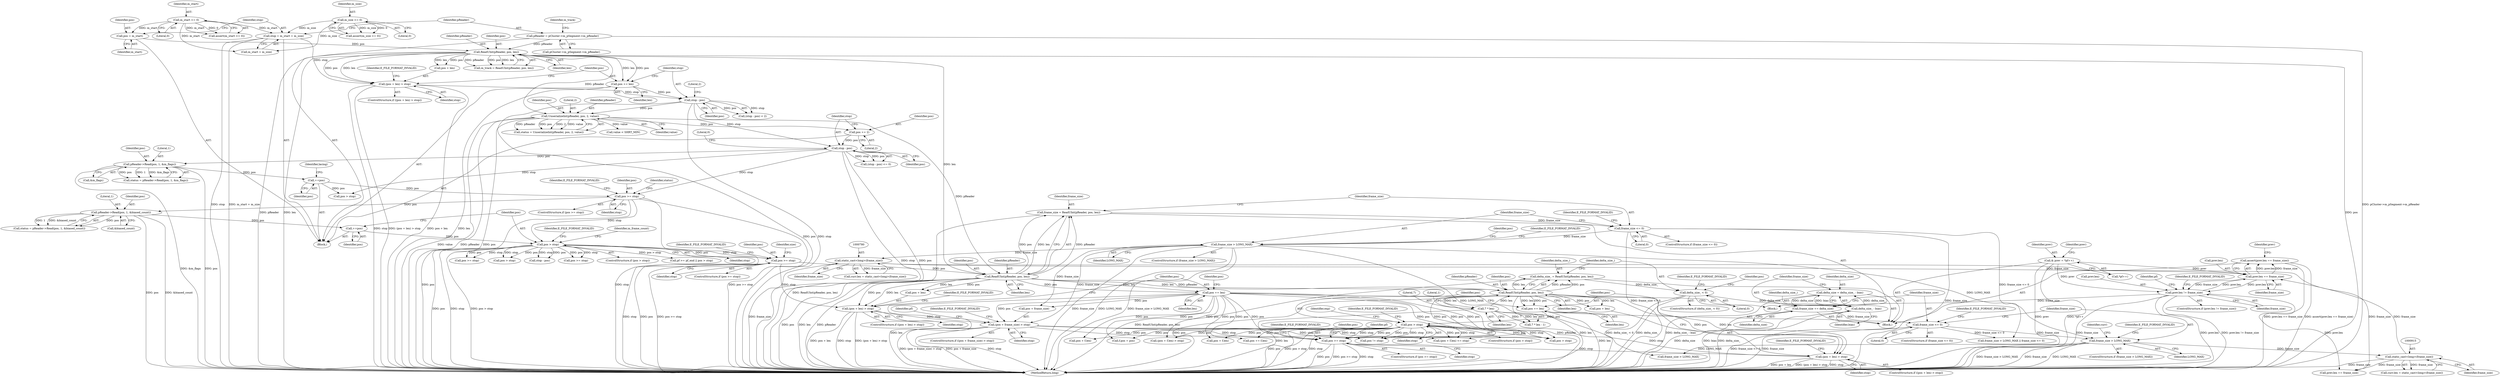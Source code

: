 digraph "0_Android_cc274e2abe8b2a6698a5c47d8aa4bb45f1f9538d_33@API" {
"1000816" [label="(Call,assert(prev.len == frame_size))"];
"1000817" [label="(Call,prev.len == frame_size)"];
"1000823" [label="(Call,prev.len != frame_size)"];
"1000811" [label="(Call,& prev = *pf++)"];
"1000779" [label="(Call,static_cast<long>(frame_size))"];
"1000731" [label="(Call,frame_size > LONG_MAX)"];
"1000725" [label="(Call,frame_size <= 0)"];
"1000718" [label="(Call,frame_size = ReadUInt(pReader, pos, len))"];
"1000720" [label="(Call,ReadUInt(pReader, pos, len))"];
"1000213" [label="(Call,UnserializeInt(pReader, pos, 2, value))"];
"1000180" [label="(Call,ReadUInt(pReader, pos, len))"];
"1000171" [label="(Call,pReader = pCluster->m_pSegment->m_pReader)"];
"1000161" [label="(Call,pos = m_start)"];
"1000141" [label="(Call,m_start >= 0)"];
"1000203" [label="(Call,stop - pos)"];
"1000191" [label="(Call,(pos + len) > stop)"];
"1000165" [label="(Call,stop = m_start + m_size)"];
"1000145" [label="(Call,m_size >= 0)"];
"1000198" [label="(Call,pos += len)"];
"1000704" [label="(Call,pos >= stop)"];
"1000355" [label="(Call,pos > stop)"];
"1000352" [label="(Call,++pos)"];
"1000343" [label="(Call,pReader->Read(pos, 1, &biased_count))"];
"1000335" [label="(Call,pos >= stop)"];
"1000270" [label="(Call,++pos)"];
"1000252" [label="(Call,pReader->Read(pos, 1, &m_flags))"];
"1000244" [label="(Call,stop - pos)"];
"1000239" [label="(Call,pos += 2)"];
"1000914" [label="(Call,static_cast<long>(frame_size))"];
"1000905" [label="(Call,frame_size > LONG_MAX)"];
"1000899" [label="(Call,frame_size <= 0)"];
"1000895" [label="(Call,frame_size += delta_size)"];
"1000890" [label="(Call,delta_size = delta_size_ - bias)"];
"1000892" [label="(Call,delta_size_ - bias)"];
"1000858" [label="(Call,delta_size_ < 0)"];
"1000851" [label="(Call,delta_size_ = ReadUInt(pReader, pos, len))"];
"1000853" [label="(Call,ReadUInt(pReader, pos, len))"];
"1000795" [label="(Call,pos >= stop)"];
"1000875" [label="(Call,pos > stop)"];
"1000871" [label="(Call,pos += len)"];
"1000864" [label="(Call,(pos + len) > stop)"];
"1000744" [label="(Call,pos += len)"];
"1000748" [label="(Call,(pos + frame_size) > stop)"];
"1000737" [label="(Call,(pos + len) > stop)"];
"1000884" [label="(Call,7 * len)"];
"1000204" [label="(Identifier,stop)"];
"1000910" [label="(Call,curr.len = static_cast<long>(frame_size))"];
"1000748" [label="(Call,(pos + frame_size) > stop)"];
"1000827" [label="(Identifier,frame_size)"];
"1000241" [label="(Literal,2)"];
"1000890" [label="(Call,delta_size = delta_size_ - bias)"];
"1000870" [label="(Identifier,E_FILE_FORMAT_INVALID)"];
"1000359" [label="(Identifier,E_FILE_FORMAT_INVALID)"];
"1000872" [label="(Identifier,pos)"];
"1000858" [label="(Call,delta_size_ < 0)"];
"1000727" [label="(Literal,0)"];
"1000722" [label="(Identifier,pos)"];
"1000744" [label="(Call,pos += len)"];
"1001053" [label="(Call,pos += f.len)"];
"1000252" [label="(Call,pReader->Read(pos, 1, &m_flags))"];
"1000706" [label="(Identifier,stop)"];
"1001031" [label="(Call,(pos + f.len) <= stop)"];
"1000745" [label="(Identifier,pos)"];
"1000203" [label="(Call,stop - pos)"];
"1000931" [label="(Call,pos > stop)"];
"1000166" [label="(Identifier,stop)"];
"1000757" [label="(Identifier,pf)"];
"1000731" [label="(Call,frame_size > LONG_MAX)"];
"1000357" [label="(Identifier,stop)"];
"1000335" [label="(Call,pos >= stop)"];
"1000754" [label="(Identifier,E_FILE_FORMAT_INVALID)"];
"1000738" [label="(Call,pos + len)"];
"1000250" [label="(Call,status = pReader->Read(pos, 1, &m_flags))"];
"1000854" [label="(Identifier,pReader)"];
"1000704" [label="(Call,pos >= stop)"];
"1000183" [label="(Identifier,len)"];
"1000739" [label="(Identifier,pos)"];
"1000875" [label="(Call,pos > stop)"];
"1000213" [label="(Call,UnserializeInt(pReader, pos, 2, value))"];
"1000747" [label="(ControlStructure,if ((pos + frame_size) > stop))"];
"1000736" [label="(ControlStructure,if ((pos + len) > stop))"];
"1000873" [label="(Identifier,len)"];
"1000900" [label="(Identifier,frame_size)"];
"1000180" [label="(Call,ReadUInt(pReader, pos, len))"];
"1000876" [label="(Identifier,pos)"];
"1000824" [label="(Call,prev.len)"];
"1000901" [label="(Literal,0)"];
"1000355" [label="(Call,pos > stop)"];
"1000172" [label="(Identifier,pReader)"];
"1000818" [label="(Call,prev.len)"];
"1000179" [label="(Identifier,m_track)"];
"1001001" [label="(Call,frame_size > LONG_MAX)"];
"1000181" [label="(Identifier,pReader)"];
"1000486" [label="(Call,pos > stop)"];
"1000270" [label="(Call,++pos)"];
"1000339" [label="(Identifier,E_FILE_FORMAT_INVALID)"];
"1000246" [label="(Identifier,pos)"];
"1000743" [label="(Identifier,E_FILE_FORMAT_INVALID)"];
"1000819" [label="(Identifier,prev)"];
"1000199" [label="(Identifier,pos)"];
"1000813" [label="(Call,*pf++)"];
"1000165" [label="(Call,stop = m_start + m_size)"];
"1000799" [label="(Identifier,E_FILE_FORMAT_INVALID)"];
"1000173" [label="(Call,pCluster->m_pSegment->m_pReader)"];
"1000361" [label="(Identifier,m_frame_count)"];
"1000752" [label="(Identifier,stop)"];
"1000732" [label="(Identifier,frame_size)"];
"1000857" [label="(ControlStructure,if (delta_size_ < 0))"];
"1000336" [label="(Identifier,pos)"];
"1000906" [label="(Identifier,frame_size)"];
"1000893" [label="(Identifier,delta_size_)"];
"1000885" [label="(Literal,7)"];
"1000912" [label="(Identifier,curr)"];
"1000816" [label="(Call,assert(prev.len == frame_size))"];
"1000123" [label="(Block,)"];
"1000859" [label="(Identifier,delta_size_)"];
"1001066" [label="(MethodReturn,long)"];
"1000832" [label="(Identifier,pf)"];
"1000811" [label="(Call,& prev = *pf++)"];
"1000253" [label="(Identifier,pos)"];
"1000884" [label="(Call,7 * len)"];
"1000829" [label="(Identifier,E_FILE_FORMAT_INVALID)"];
"1000726" [label="(Identifier,frame_size)"];
"1000191" [label="(Call,(pos + len) > stop)"];
"1000198" [label="(Call,pos += len)"];
"1000140" [label="(Call,assert(m_start >= 0))"];
"1000162" [label="(Identifier,pos)"];
"1000217" [label="(Identifier,value)"];
"1000418" [label="(Call,pos >= stop)"];
"1000899" [label="(Call,frame_size <= 0)"];
"1000909" [label="(Identifier,E_FILE_FORMAT_INVALID)"];
"1000341" [label="(Call,status = pReader->Read(pos, 1, &biased_count))"];
"1000144" [label="(Call,assert(m_size >= 0))"];
"1000345" [label="(Literal,1)"];
"1000821" [label="(Identifier,frame_size)"];
"1000721" [label="(Identifier,pReader)"];
"1000741" [label="(Identifier,stop)"];
"1000352" [label="(Call,++pos)"];
"1000733" [label="(Identifier,LONG_MAX)"];
"1000245" [label="(Identifier,stop)"];
"1000904" [label="(ControlStructure,if (frame_size > LONG_MAX))"];
"1000886" [label="(Identifier,len)"];
"1000866" [label="(Identifier,pos)"];
"1000883" [label="(Call,7 * len - 1)"];
"1000916" [label="(Identifier,frame_size)"];
"1000946" [label="(Call,prev.len == frame_size)"];
"1000334" [label="(ControlStructure,if (pos >= stop))"];
"1000892" [label="(Call,delta_size_ - bias)"];
"1000779" [label="(Call,static_cast<long>(frame_size))"];
"1000216" [label="(Literal,2)"];
"1000907" [label="(Identifier,LONG_MAX)"];
"1000865" [label="(Call,pos + len)"];
"1000705" [label="(Identifier,pos)"];
"1000903" [label="(Identifier,E_FILE_FORMAT_INVALID)"];
"1001039" [label="(Call,(pos + f.len) > stop)"];
"1000737" [label="(Call,(pos + len) > stop)"];
"1000143" [label="(Literal,0)"];
"1000161" [label="(Call,pos = m_start)"];
"1000718" [label="(Call,frame_size = ReadUInt(pReader, pos, len))"];
"1000190" [label="(ControlStructure,if ((pos + len) > stop))"];
"1000254" [label="(Literal,1)"];
"1000795" [label="(Call,pos >= stop)"];
"1000864" [label="(Call,(pos + len) > stop)"];
"1000719" [label="(Identifier,frame_size)"];
"1000856" [label="(Identifier,len)"];
"1000823" [label="(Call,prev.len != frame_size)"];
"1000141" [label="(Call,m_start >= 0)"];
"1000891" [label="(Identifier,delta_size)"];
"1000200" [label="(Identifier,len)"];
"1000860" [label="(Literal,0)"];
"1000750" [label="(Identifier,pos)"];
"1000887" [label="(Literal,1)"];
"1000195" [label="(Identifier,stop)"];
"1000343" [label="(Call,pReader->Read(pos, 1, &biased_count))"];
"1000342" [label="(Identifier,status)"];
"1000730" [label="(ControlStructure,if (frame_size > LONG_MAX))"];
"1000711" [label="(Identifier,size)"];
"1000877" [label="(Identifier,stop)"];
"1000914" [label="(Call,static_cast<long>(frame_size))"];
"1000337" [label="(Identifier,stop)"];
"1000796" [label="(Identifier,pos)"];
"1000142" [label="(Identifier,m_start)"];
"1000746" [label="(Identifier,len)"];
"1000211" [label="(Call,status = UnserializeInt(pReader, pos, 2, value))"];
"1000344" [label="(Identifier,pos)"];
"1000240" [label="(Identifier,pos)"];
"1000882" [label="(Identifier,exp)"];
"1000197" [label="(Identifier,E_FILE_FORMAT_INVALID)"];
"1000797" [label="(Identifier,stop)"];
"1000244" [label="(Call,stop - pos)"];
"1000146" [label="(Identifier,m_size)"];
"1000817" [label="(Call,prev.len == frame_size)"];
"1000346" [label="(Call,&biased_count)"];
"1000794" [label="(ControlStructure,if (pos >= stop))"];
"1000793" [label="(Block,)"];
"1000822" [label="(ControlStructure,if (prev.len != frame_size))"];
"1000163" [label="(Identifier,m_start)"];
"1000271" [label="(Identifier,pos)"];
"1000223" [label="(Call,value < SHRT_MIN)"];
"1000853" [label="(Call,ReadUInt(pReader, pos, len))"];
"1000725" [label="(Call,frame_size <= 0)"];
"1000147" [label="(Literal,0)"];
"1000896" [label="(Identifier,frame_size)"];
"1000874" [label="(ControlStructure,if (pos > stop))"];
"1000512" [label="(Call,stop - pos)"];
"1000603" [label="(Call,pos >= stop)"];
"1000255" [label="(Call,&m_flags)"];
"1001000" [label="(Call,frame_size > LONG_MAX || frame_size <= 0)"];
"1000192" [label="(Call,pos + len)"];
"1000239" [label="(Call,pos += 2)"];
"1000703" [label="(ControlStructure,if (pos >= stop))"];
"1000863" [label="(ControlStructure,if ((pos + len) > stop))"];
"1000724" [label="(ControlStructure,if (frame_size <= 0))"];
"1000905" [label="(Call,frame_size > LONG_MAX)"];
"1000897" [label="(Identifier,delta_size)"];
"1000879" [label="(Identifier,E_FILE_FORMAT_INVALID)"];
"1000247" [label="(Literal,0)"];
"1000825" [label="(Identifier,prev)"];
"1000723" [label="(Identifier,len)"];
"1000708" [label="(Identifier,E_FILE_FORMAT_INVALID)"];
"1000182" [label="(Identifier,pos)"];
"1000354" [label="(ControlStructure,if (pos > stop))"];
"1000862" [label="(Identifier,E_FILE_FORMAT_INVALID)"];
"1000851" [label="(Call,delta_size_ = ReadUInt(pReader, pos, len))"];
"1000852" [label="(Identifier,delta_size_)"];
"1001040" [label="(Call,pos + f.len)"];
"1000145" [label="(Call,m_size >= 0)"];
"1000171" [label="(Call,pReader = pCluster->m_pSegment->m_pReader)"];
"1000871" [label="(Call,pos += len)"];
"1000214" [label="(Identifier,pReader)"];
"1001048" [label="(Call,f.pos = pos)"];
"1000868" [label="(Identifier,stop)"];
"1000178" [label="(Call,m_track = ReadUInt(pReader, pos, len))"];
"1001059" [label="(Call,pos != stop)"];
"1000205" [label="(Identifier,pos)"];
"1000735" [label="(Identifier,E_FILE_FORMAT_INVALID)"];
"1000781" [label="(Identifier,frame_size)"];
"1000775" [label="(Call,curr.len = static_cast<long>(frame_size))"];
"1000812" [label="(Identifier,prev)"];
"1000356" [label="(Identifier,pos)"];
"1000749" [label="(Call,pos + frame_size)"];
"1000898" [label="(ControlStructure,if (frame_size <= 0))"];
"1000855" [label="(Identifier,pos)"];
"1000215" [label="(Identifier,pos)"];
"1000206" [label="(Literal,2)"];
"1000482" [label="(Call,pf >= pf_end || pos > stop)"];
"1000698" [label="(Block,)"];
"1000802" [label="(Identifier,pf)"];
"1000894" [label="(Identifier,bias)"];
"1000243" [label="(Call,(stop - pos) <= 0)"];
"1000720" [label="(Call,ReadUInt(pReader, pos, len))"];
"1000278" [label="(Call,pos > stop)"];
"1000353" [label="(Identifier,pos)"];
"1000202" [label="(Call,(stop - pos) < 2)"];
"1000167" [label="(Call,m_start + m_size)"];
"1001032" [label="(Call,pos + f.len)"];
"1000895" [label="(Call,frame_size += delta_size)"];
"1000274" [label="(Identifier,lacing)"];
"1000729" [label="(Identifier,E_FILE_FORMAT_INVALID)"];
"1000816" -> "1000793"  [label="AST: "];
"1000816" -> "1000817"  [label="CFG: "];
"1000817" -> "1000816"  [label="AST: "];
"1000825" -> "1000816"  [label="CFG: "];
"1000816" -> "1001066"  [label="DDG: assert(prev.len == frame_size)"];
"1000816" -> "1001066"  [label="DDG: prev.len == frame_size"];
"1000817" -> "1000816"  [label="DDG: prev.len"];
"1000817" -> "1000816"  [label="DDG: frame_size"];
"1000817" -> "1000821"  [label="CFG: "];
"1000818" -> "1000817"  [label="AST: "];
"1000821" -> "1000817"  [label="AST: "];
"1000823" -> "1000817"  [label="DDG: prev.len"];
"1000811" -> "1000817"  [label="DDG: prev"];
"1000779" -> "1000817"  [label="DDG: frame_size"];
"1000914" -> "1000817"  [label="DDG: frame_size"];
"1000817" -> "1000823"  [label="DDG: prev.len"];
"1000817" -> "1000823"  [label="DDG: frame_size"];
"1000823" -> "1000822"  [label="AST: "];
"1000823" -> "1000827"  [label="CFG: "];
"1000824" -> "1000823"  [label="AST: "];
"1000827" -> "1000823"  [label="AST: "];
"1000829" -> "1000823"  [label="CFG: "];
"1000832" -> "1000823"  [label="CFG: "];
"1000823" -> "1001066"  [label="DDG: frame_size"];
"1000823" -> "1001066"  [label="DDG: prev.len"];
"1000823" -> "1001066"  [label="DDG: prev.len != frame_size"];
"1000811" -> "1000823"  [label="DDG: prev"];
"1000823" -> "1000895"  [label="DDG: frame_size"];
"1000823" -> "1000946"  [label="DDG: prev.len"];
"1000811" -> "1000793"  [label="AST: "];
"1000811" -> "1000813"  [label="CFG: "];
"1000812" -> "1000811"  [label="AST: "];
"1000813" -> "1000811"  [label="AST: "];
"1000819" -> "1000811"  [label="CFG: "];
"1000811" -> "1001066"  [label="DDG: *pf++"];
"1000811" -> "1001066"  [label="DDG: prev"];
"1000779" -> "1000775"  [label="AST: "];
"1000779" -> "1000781"  [label="CFG: "];
"1000780" -> "1000779"  [label="AST: "];
"1000781" -> "1000779"  [label="AST: "];
"1000775" -> "1000779"  [label="CFG: "];
"1000779" -> "1001066"  [label="DDG: frame_size"];
"1000779" -> "1000775"  [label="DDG: frame_size"];
"1000731" -> "1000779"  [label="DDG: frame_size"];
"1000779" -> "1000946"  [label="DDG: frame_size"];
"1000731" -> "1000730"  [label="AST: "];
"1000731" -> "1000733"  [label="CFG: "];
"1000732" -> "1000731"  [label="AST: "];
"1000733" -> "1000731"  [label="AST: "];
"1000735" -> "1000731"  [label="CFG: "];
"1000739" -> "1000731"  [label="CFG: "];
"1000731" -> "1001066"  [label="DDG: frame_size > LONG_MAX"];
"1000731" -> "1001066"  [label="DDG: frame_size"];
"1000731" -> "1001066"  [label="DDG: LONG_MAX"];
"1000725" -> "1000731"  [label="DDG: frame_size"];
"1000731" -> "1000748"  [label="DDG: frame_size"];
"1000731" -> "1000749"  [label="DDG: frame_size"];
"1000731" -> "1000905"  [label="DDG: LONG_MAX"];
"1000731" -> "1001001"  [label="DDG: LONG_MAX"];
"1000725" -> "1000724"  [label="AST: "];
"1000725" -> "1000727"  [label="CFG: "];
"1000726" -> "1000725"  [label="AST: "];
"1000727" -> "1000725"  [label="AST: "];
"1000729" -> "1000725"  [label="CFG: "];
"1000732" -> "1000725"  [label="CFG: "];
"1000725" -> "1001066"  [label="DDG: frame_size <= 0"];
"1000725" -> "1001066"  [label="DDG: frame_size"];
"1000718" -> "1000725"  [label="DDG: frame_size"];
"1000725" -> "1001000"  [label="DDG: frame_size <= 0"];
"1000718" -> "1000698"  [label="AST: "];
"1000718" -> "1000720"  [label="CFG: "];
"1000719" -> "1000718"  [label="AST: "];
"1000720" -> "1000718"  [label="AST: "];
"1000726" -> "1000718"  [label="CFG: "];
"1000718" -> "1001066"  [label="DDG: ReadUInt(pReader, pos, len)"];
"1000720" -> "1000718"  [label="DDG: pReader"];
"1000720" -> "1000718"  [label="DDG: pos"];
"1000720" -> "1000718"  [label="DDG: len"];
"1000720" -> "1000723"  [label="CFG: "];
"1000721" -> "1000720"  [label="AST: "];
"1000722" -> "1000720"  [label="AST: "];
"1000723" -> "1000720"  [label="AST: "];
"1000720" -> "1001066"  [label="DDG: pReader"];
"1000720" -> "1001066"  [label="DDG: pos"];
"1000720" -> "1001066"  [label="DDG: len"];
"1000213" -> "1000720"  [label="DDG: pReader"];
"1000704" -> "1000720"  [label="DDG: pos"];
"1000180" -> "1000720"  [label="DDG: len"];
"1000720" -> "1000737"  [label="DDG: pos"];
"1000720" -> "1000737"  [label="DDG: len"];
"1000720" -> "1000738"  [label="DDG: pos"];
"1000720" -> "1000738"  [label="DDG: len"];
"1000720" -> "1000744"  [label="DDG: len"];
"1000720" -> "1000744"  [label="DDG: pos"];
"1000720" -> "1000853"  [label="DDG: pReader"];
"1000720" -> "1000853"  [label="DDG: len"];
"1000213" -> "1000211"  [label="AST: "];
"1000213" -> "1000217"  [label="CFG: "];
"1000214" -> "1000213"  [label="AST: "];
"1000215" -> "1000213"  [label="AST: "];
"1000216" -> "1000213"  [label="AST: "];
"1000217" -> "1000213"  [label="AST: "];
"1000211" -> "1000213"  [label="CFG: "];
"1000213" -> "1001066"  [label="DDG: value"];
"1000213" -> "1001066"  [label="DDG: pReader"];
"1000213" -> "1001066"  [label="DDG: pos"];
"1000213" -> "1000211"  [label="DDG: pReader"];
"1000213" -> "1000211"  [label="DDG: pos"];
"1000213" -> "1000211"  [label="DDG: 2"];
"1000213" -> "1000211"  [label="DDG: value"];
"1000180" -> "1000213"  [label="DDG: pReader"];
"1000203" -> "1000213"  [label="DDG: pos"];
"1000213" -> "1000223"  [label="DDG: value"];
"1000213" -> "1000239"  [label="DDG: pos"];
"1000180" -> "1000178"  [label="AST: "];
"1000180" -> "1000183"  [label="CFG: "];
"1000181" -> "1000180"  [label="AST: "];
"1000182" -> "1000180"  [label="AST: "];
"1000183" -> "1000180"  [label="AST: "];
"1000178" -> "1000180"  [label="CFG: "];
"1000180" -> "1001066"  [label="DDG: pos"];
"1000180" -> "1001066"  [label="DDG: pReader"];
"1000180" -> "1001066"  [label="DDG: len"];
"1000180" -> "1000178"  [label="DDG: pReader"];
"1000180" -> "1000178"  [label="DDG: pos"];
"1000180" -> "1000178"  [label="DDG: len"];
"1000171" -> "1000180"  [label="DDG: pReader"];
"1000161" -> "1000180"  [label="DDG: pos"];
"1000180" -> "1000191"  [label="DDG: pos"];
"1000180" -> "1000191"  [label="DDG: len"];
"1000180" -> "1000192"  [label="DDG: pos"];
"1000180" -> "1000192"  [label="DDG: len"];
"1000180" -> "1000198"  [label="DDG: len"];
"1000180" -> "1000198"  [label="DDG: pos"];
"1000171" -> "1000123"  [label="AST: "];
"1000171" -> "1000173"  [label="CFG: "];
"1000172" -> "1000171"  [label="AST: "];
"1000173" -> "1000171"  [label="AST: "];
"1000179" -> "1000171"  [label="CFG: "];
"1000171" -> "1001066"  [label="DDG: pCluster->m_pSegment->m_pReader"];
"1000161" -> "1000123"  [label="AST: "];
"1000161" -> "1000163"  [label="CFG: "];
"1000162" -> "1000161"  [label="AST: "];
"1000163" -> "1000161"  [label="AST: "];
"1000166" -> "1000161"  [label="CFG: "];
"1000141" -> "1000161"  [label="DDG: m_start"];
"1000141" -> "1000140"  [label="AST: "];
"1000141" -> "1000143"  [label="CFG: "];
"1000142" -> "1000141"  [label="AST: "];
"1000143" -> "1000141"  [label="AST: "];
"1000140" -> "1000141"  [label="CFG: "];
"1000141" -> "1000140"  [label="DDG: m_start"];
"1000141" -> "1000140"  [label="DDG: 0"];
"1000141" -> "1000165"  [label="DDG: m_start"];
"1000141" -> "1000167"  [label="DDG: m_start"];
"1000203" -> "1000202"  [label="AST: "];
"1000203" -> "1000205"  [label="CFG: "];
"1000204" -> "1000203"  [label="AST: "];
"1000205" -> "1000203"  [label="AST: "];
"1000206" -> "1000203"  [label="CFG: "];
"1000203" -> "1001066"  [label="DDG: pos"];
"1000203" -> "1001066"  [label="DDG: stop"];
"1000203" -> "1000202"  [label="DDG: stop"];
"1000203" -> "1000202"  [label="DDG: pos"];
"1000191" -> "1000203"  [label="DDG: stop"];
"1000198" -> "1000203"  [label="DDG: pos"];
"1000203" -> "1000244"  [label="DDG: stop"];
"1000191" -> "1000190"  [label="AST: "];
"1000191" -> "1000195"  [label="CFG: "];
"1000192" -> "1000191"  [label="AST: "];
"1000195" -> "1000191"  [label="AST: "];
"1000197" -> "1000191"  [label="CFG: "];
"1000199" -> "1000191"  [label="CFG: "];
"1000191" -> "1001066"  [label="DDG: stop"];
"1000191" -> "1001066"  [label="DDG: (pos + len) > stop"];
"1000191" -> "1001066"  [label="DDG: pos + len"];
"1000165" -> "1000191"  [label="DDG: stop"];
"1000165" -> "1000123"  [label="AST: "];
"1000165" -> "1000167"  [label="CFG: "];
"1000166" -> "1000165"  [label="AST: "];
"1000167" -> "1000165"  [label="AST: "];
"1000172" -> "1000165"  [label="CFG: "];
"1000165" -> "1001066"  [label="DDG: stop"];
"1000165" -> "1001066"  [label="DDG: m_start + m_size"];
"1000145" -> "1000165"  [label="DDG: m_size"];
"1000145" -> "1000144"  [label="AST: "];
"1000145" -> "1000147"  [label="CFG: "];
"1000146" -> "1000145"  [label="AST: "];
"1000147" -> "1000145"  [label="AST: "];
"1000144" -> "1000145"  [label="CFG: "];
"1000145" -> "1000144"  [label="DDG: m_size"];
"1000145" -> "1000144"  [label="DDG: 0"];
"1000145" -> "1000167"  [label="DDG: m_size"];
"1000198" -> "1000123"  [label="AST: "];
"1000198" -> "1000200"  [label="CFG: "];
"1000199" -> "1000198"  [label="AST: "];
"1000200" -> "1000198"  [label="AST: "];
"1000204" -> "1000198"  [label="CFG: "];
"1000198" -> "1001066"  [label="DDG: len"];
"1000704" -> "1000703"  [label="AST: "];
"1000704" -> "1000706"  [label="CFG: "];
"1000705" -> "1000704"  [label="AST: "];
"1000706" -> "1000704"  [label="AST: "];
"1000708" -> "1000704"  [label="CFG: "];
"1000711" -> "1000704"  [label="CFG: "];
"1000704" -> "1001066"  [label="DDG: stop"];
"1000704" -> "1001066"  [label="DDG: pos"];
"1000704" -> "1001066"  [label="DDG: pos >= stop"];
"1000355" -> "1000704"  [label="DDG: pos"];
"1000355" -> "1000704"  [label="DDG: stop"];
"1000704" -> "1000737"  [label="DDG: stop"];
"1000355" -> "1000354"  [label="AST: "];
"1000355" -> "1000357"  [label="CFG: "];
"1000356" -> "1000355"  [label="AST: "];
"1000357" -> "1000355"  [label="AST: "];
"1000359" -> "1000355"  [label="CFG: "];
"1000361" -> "1000355"  [label="CFG: "];
"1000355" -> "1001066"  [label="DDG: pos"];
"1000355" -> "1001066"  [label="DDG: stop"];
"1000355" -> "1001066"  [label="DDG: pos > stop"];
"1000352" -> "1000355"  [label="DDG: pos"];
"1000335" -> "1000355"  [label="DDG: stop"];
"1000355" -> "1000418"  [label="DDG: pos"];
"1000355" -> "1000418"  [label="DDG: stop"];
"1000355" -> "1000482"  [label="DDG: pos > stop"];
"1000355" -> "1000486"  [label="DDG: pos"];
"1000355" -> "1000486"  [label="DDG: stop"];
"1000355" -> "1000512"  [label="DDG: stop"];
"1000355" -> "1000512"  [label="DDG: pos"];
"1000355" -> "1000603"  [label="DDG: pos"];
"1000355" -> "1000603"  [label="DDG: stop"];
"1000352" -> "1000123"  [label="AST: "];
"1000352" -> "1000353"  [label="CFG: "];
"1000353" -> "1000352"  [label="AST: "];
"1000356" -> "1000352"  [label="CFG: "];
"1000343" -> "1000352"  [label="DDG: pos"];
"1000343" -> "1000341"  [label="AST: "];
"1000343" -> "1000346"  [label="CFG: "];
"1000344" -> "1000343"  [label="AST: "];
"1000345" -> "1000343"  [label="AST: "];
"1000346" -> "1000343"  [label="AST: "];
"1000341" -> "1000343"  [label="CFG: "];
"1000343" -> "1001066"  [label="DDG: pos"];
"1000343" -> "1001066"  [label="DDG: &biased_count"];
"1000343" -> "1000341"  [label="DDG: pos"];
"1000343" -> "1000341"  [label="DDG: 1"];
"1000343" -> "1000341"  [label="DDG: &biased_count"];
"1000335" -> "1000343"  [label="DDG: pos"];
"1000335" -> "1000334"  [label="AST: "];
"1000335" -> "1000337"  [label="CFG: "];
"1000336" -> "1000335"  [label="AST: "];
"1000337" -> "1000335"  [label="AST: "];
"1000339" -> "1000335"  [label="CFG: "];
"1000342" -> "1000335"  [label="CFG: "];
"1000335" -> "1001066"  [label="DDG: pos"];
"1000335" -> "1001066"  [label="DDG: stop"];
"1000335" -> "1001066"  [label="DDG: pos >= stop"];
"1000270" -> "1000335"  [label="DDG: pos"];
"1000244" -> "1000335"  [label="DDG: stop"];
"1000270" -> "1000123"  [label="AST: "];
"1000270" -> "1000271"  [label="CFG: "];
"1000271" -> "1000270"  [label="AST: "];
"1000274" -> "1000270"  [label="CFG: "];
"1000252" -> "1000270"  [label="DDG: pos"];
"1000270" -> "1000278"  [label="DDG: pos"];
"1000252" -> "1000250"  [label="AST: "];
"1000252" -> "1000255"  [label="CFG: "];
"1000253" -> "1000252"  [label="AST: "];
"1000254" -> "1000252"  [label="AST: "];
"1000255" -> "1000252"  [label="AST: "];
"1000250" -> "1000252"  [label="CFG: "];
"1000252" -> "1001066"  [label="DDG: pos"];
"1000252" -> "1001066"  [label="DDG: &m_flags"];
"1000252" -> "1000250"  [label="DDG: pos"];
"1000252" -> "1000250"  [label="DDG: 1"];
"1000252" -> "1000250"  [label="DDG: &m_flags"];
"1000244" -> "1000252"  [label="DDG: pos"];
"1000244" -> "1000243"  [label="AST: "];
"1000244" -> "1000246"  [label="CFG: "];
"1000245" -> "1000244"  [label="AST: "];
"1000246" -> "1000244"  [label="AST: "];
"1000247" -> "1000244"  [label="CFG: "];
"1000244" -> "1001066"  [label="DDG: stop"];
"1000244" -> "1001066"  [label="DDG: pos"];
"1000244" -> "1000243"  [label="DDG: stop"];
"1000244" -> "1000243"  [label="DDG: pos"];
"1000239" -> "1000244"  [label="DDG: pos"];
"1000244" -> "1000278"  [label="DDG: stop"];
"1000239" -> "1000123"  [label="AST: "];
"1000239" -> "1000241"  [label="CFG: "];
"1000240" -> "1000239"  [label="AST: "];
"1000241" -> "1000239"  [label="AST: "];
"1000245" -> "1000239"  [label="CFG: "];
"1000914" -> "1000910"  [label="AST: "];
"1000914" -> "1000916"  [label="CFG: "];
"1000915" -> "1000914"  [label="AST: "];
"1000916" -> "1000914"  [label="AST: "];
"1000910" -> "1000914"  [label="CFG: "];
"1000914" -> "1001066"  [label="DDG: frame_size"];
"1000914" -> "1000910"  [label="DDG: frame_size"];
"1000905" -> "1000914"  [label="DDG: frame_size"];
"1000914" -> "1000946"  [label="DDG: frame_size"];
"1000905" -> "1000904"  [label="AST: "];
"1000905" -> "1000907"  [label="CFG: "];
"1000906" -> "1000905"  [label="AST: "];
"1000907" -> "1000905"  [label="AST: "];
"1000909" -> "1000905"  [label="CFG: "];
"1000912" -> "1000905"  [label="CFG: "];
"1000905" -> "1001066"  [label="DDG: frame_size > LONG_MAX"];
"1000905" -> "1001066"  [label="DDG: frame_size"];
"1000905" -> "1001066"  [label="DDG: LONG_MAX"];
"1000899" -> "1000905"  [label="DDG: frame_size"];
"1000905" -> "1001001"  [label="DDG: LONG_MAX"];
"1000899" -> "1000898"  [label="AST: "];
"1000899" -> "1000901"  [label="CFG: "];
"1000900" -> "1000899"  [label="AST: "];
"1000901" -> "1000899"  [label="AST: "];
"1000903" -> "1000899"  [label="CFG: "];
"1000906" -> "1000899"  [label="CFG: "];
"1000899" -> "1001066"  [label="DDG: frame_size <= 0"];
"1000899" -> "1001066"  [label="DDG: frame_size"];
"1000895" -> "1000899"  [label="DDG: frame_size"];
"1000899" -> "1001000"  [label="DDG: frame_size <= 0"];
"1000895" -> "1000793"  [label="AST: "];
"1000895" -> "1000897"  [label="CFG: "];
"1000896" -> "1000895"  [label="AST: "];
"1000897" -> "1000895"  [label="AST: "];
"1000900" -> "1000895"  [label="CFG: "];
"1000895" -> "1001066"  [label="DDG: delta_size"];
"1000890" -> "1000895"  [label="DDG: delta_size"];
"1000890" -> "1000793"  [label="AST: "];
"1000890" -> "1000892"  [label="CFG: "];
"1000891" -> "1000890"  [label="AST: "];
"1000892" -> "1000890"  [label="AST: "];
"1000896" -> "1000890"  [label="CFG: "];
"1000890" -> "1001066"  [label="DDG: delta_size_ - bias"];
"1000892" -> "1000890"  [label="DDG: delta_size_"];
"1000892" -> "1000890"  [label="DDG: bias"];
"1000892" -> "1000894"  [label="CFG: "];
"1000893" -> "1000892"  [label="AST: "];
"1000894" -> "1000892"  [label="AST: "];
"1000892" -> "1001066"  [label="DDG: delta_size_"];
"1000892" -> "1001066"  [label="DDG: bias"];
"1000858" -> "1000892"  [label="DDG: delta_size_"];
"1000858" -> "1000857"  [label="AST: "];
"1000858" -> "1000860"  [label="CFG: "];
"1000859" -> "1000858"  [label="AST: "];
"1000860" -> "1000858"  [label="AST: "];
"1000862" -> "1000858"  [label="CFG: "];
"1000866" -> "1000858"  [label="CFG: "];
"1000858" -> "1001066"  [label="DDG: delta_size_ < 0"];
"1000858" -> "1001066"  [label="DDG: delta_size_"];
"1000851" -> "1000858"  [label="DDG: delta_size_"];
"1000851" -> "1000793"  [label="AST: "];
"1000851" -> "1000853"  [label="CFG: "];
"1000852" -> "1000851"  [label="AST: "];
"1000853" -> "1000851"  [label="AST: "];
"1000859" -> "1000851"  [label="CFG: "];
"1000851" -> "1001066"  [label="DDG: ReadUInt(pReader, pos, len)"];
"1000853" -> "1000851"  [label="DDG: pReader"];
"1000853" -> "1000851"  [label="DDG: pos"];
"1000853" -> "1000851"  [label="DDG: len"];
"1000853" -> "1000856"  [label="CFG: "];
"1000854" -> "1000853"  [label="AST: "];
"1000855" -> "1000853"  [label="AST: "];
"1000856" -> "1000853"  [label="AST: "];
"1000853" -> "1001066"  [label="DDG: pos"];
"1000853" -> "1001066"  [label="DDG: pReader"];
"1000853" -> "1001066"  [label="DDG: len"];
"1000795" -> "1000853"  [label="DDG: pos"];
"1000884" -> "1000853"  [label="DDG: len"];
"1000853" -> "1000864"  [label="DDG: pos"];
"1000853" -> "1000864"  [label="DDG: len"];
"1000853" -> "1000865"  [label="DDG: pos"];
"1000853" -> "1000865"  [label="DDG: len"];
"1000853" -> "1000871"  [label="DDG: len"];
"1000853" -> "1000871"  [label="DDG: pos"];
"1000853" -> "1000884"  [label="DDG: len"];
"1000795" -> "1000794"  [label="AST: "];
"1000795" -> "1000797"  [label="CFG: "];
"1000796" -> "1000795"  [label="AST: "];
"1000797" -> "1000795"  [label="AST: "];
"1000799" -> "1000795"  [label="CFG: "];
"1000802" -> "1000795"  [label="CFG: "];
"1000795" -> "1001066"  [label="DDG: pos"];
"1000795" -> "1001066"  [label="DDG: pos >= stop"];
"1000795" -> "1001066"  [label="DDG: stop"];
"1000875" -> "1000795"  [label="DDG: pos"];
"1000875" -> "1000795"  [label="DDG: stop"];
"1000744" -> "1000795"  [label="DDG: pos"];
"1000748" -> "1000795"  [label="DDG: stop"];
"1000795" -> "1000864"  [label="DDG: stop"];
"1000875" -> "1000874"  [label="AST: "];
"1000875" -> "1000877"  [label="CFG: "];
"1000876" -> "1000875"  [label="AST: "];
"1000877" -> "1000875"  [label="AST: "];
"1000879" -> "1000875"  [label="CFG: "];
"1000882" -> "1000875"  [label="CFG: "];
"1000875" -> "1001066"  [label="DDG: pos"];
"1000875" -> "1001066"  [label="DDG: pos > stop"];
"1000875" -> "1001066"  [label="DDG: stop"];
"1000871" -> "1000875"  [label="DDG: pos"];
"1000864" -> "1000875"  [label="DDG: stop"];
"1000875" -> "1000931"  [label="DDG: pos"];
"1000875" -> "1000931"  [label="DDG: stop"];
"1000875" -> "1001031"  [label="DDG: pos"];
"1000875" -> "1001031"  [label="DDG: stop"];
"1000875" -> "1001032"  [label="DDG: pos"];
"1000875" -> "1001039"  [label="DDG: pos"];
"1000875" -> "1001040"  [label="DDG: pos"];
"1000875" -> "1001048"  [label="DDG: pos"];
"1000875" -> "1001053"  [label="DDG: pos"];
"1000875" -> "1001059"  [label="DDG: pos"];
"1000875" -> "1001059"  [label="DDG: stop"];
"1000871" -> "1000793"  [label="AST: "];
"1000871" -> "1000873"  [label="CFG: "];
"1000872" -> "1000871"  [label="AST: "];
"1000873" -> "1000871"  [label="AST: "];
"1000876" -> "1000871"  [label="CFG: "];
"1000871" -> "1001066"  [label="DDG: len"];
"1000864" -> "1000863"  [label="AST: "];
"1000864" -> "1000868"  [label="CFG: "];
"1000865" -> "1000864"  [label="AST: "];
"1000868" -> "1000864"  [label="AST: "];
"1000870" -> "1000864"  [label="CFG: "];
"1000872" -> "1000864"  [label="CFG: "];
"1000864" -> "1001066"  [label="DDG: pos + len"];
"1000864" -> "1001066"  [label="DDG: (pos + len) > stop"];
"1000864" -> "1001066"  [label="DDG: stop"];
"1000744" -> "1000698"  [label="AST: "];
"1000744" -> "1000746"  [label="CFG: "];
"1000745" -> "1000744"  [label="AST: "];
"1000746" -> "1000744"  [label="AST: "];
"1000750" -> "1000744"  [label="CFG: "];
"1000744" -> "1001066"  [label="DDG: len"];
"1000744" -> "1000748"  [label="DDG: pos"];
"1000744" -> "1000749"  [label="DDG: pos"];
"1000744" -> "1000931"  [label="DDG: pos"];
"1000744" -> "1001031"  [label="DDG: pos"];
"1000744" -> "1001032"  [label="DDG: pos"];
"1000744" -> "1001039"  [label="DDG: pos"];
"1000744" -> "1001040"  [label="DDG: pos"];
"1000744" -> "1001048"  [label="DDG: pos"];
"1000744" -> "1001053"  [label="DDG: pos"];
"1000744" -> "1001059"  [label="DDG: pos"];
"1000748" -> "1000747"  [label="AST: "];
"1000748" -> "1000752"  [label="CFG: "];
"1000749" -> "1000748"  [label="AST: "];
"1000752" -> "1000748"  [label="AST: "];
"1000754" -> "1000748"  [label="CFG: "];
"1000757" -> "1000748"  [label="CFG: "];
"1000748" -> "1001066"  [label="DDG: (pos + frame_size) > stop"];
"1000748" -> "1001066"  [label="DDG: pos + frame_size"];
"1000748" -> "1001066"  [label="DDG: stop"];
"1000737" -> "1000748"  [label="DDG: stop"];
"1000748" -> "1000931"  [label="DDG: stop"];
"1000748" -> "1001031"  [label="DDG: stop"];
"1000748" -> "1001059"  [label="DDG: stop"];
"1000737" -> "1000736"  [label="AST: "];
"1000737" -> "1000741"  [label="CFG: "];
"1000738" -> "1000737"  [label="AST: "];
"1000741" -> "1000737"  [label="AST: "];
"1000743" -> "1000737"  [label="CFG: "];
"1000745" -> "1000737"  [label="CFG: "];
"1000737" -> "1001066"  [label="DDG: pos + len"];
"1000737" -> "1001066"  [label="DDG: stop"];
"1000737" -> "1001066"  [label="DDG: (pos + len) > stop"];
"1000884" -> "1000883"  [label="AST: "];
"1000884" -> "1000886"  [label="CFG: "];
"1000885" -> "1000884"  [label="AST: "];
"1000886" -> "1000884"  [label="AST: "];
"1000887" -> "1000884"  [label="CFG: "];
"1000884" -> "1001066"  [label="DDG: len"];
"1000884" -> "1000883"  [label="DDG: 7"];
"1000884" -> "1000883"  [label="DDG: len"];
}
